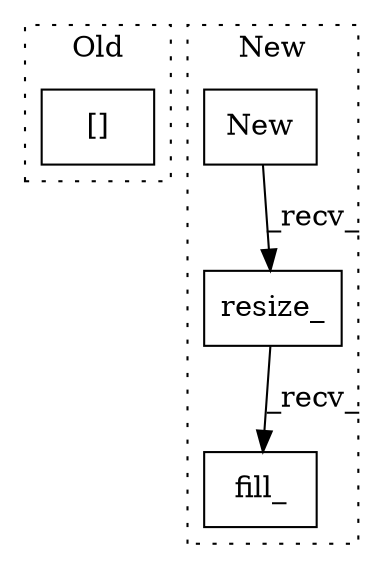 digraph G {
subgraph cluster0 {
1 [label="[]" a="2" s="3944,3949" l="4,1" shape="box"];
label = "Old";
style="dotted";
}
subgraph cluster1 {
2 [label="resize_" a="32" s="3834,3843" l="8,1" shape="box"];
3 [label="New" a="32" s="3828" l="5" shape="box"];
4 [label="fill_" a="32" s="3845,3879" l="6,1" shape="box"];
label = "New";
style="dotted";
}
2 -> 4 [label="_recv_"];
3 -> 2 [label="_recv_"];
}
